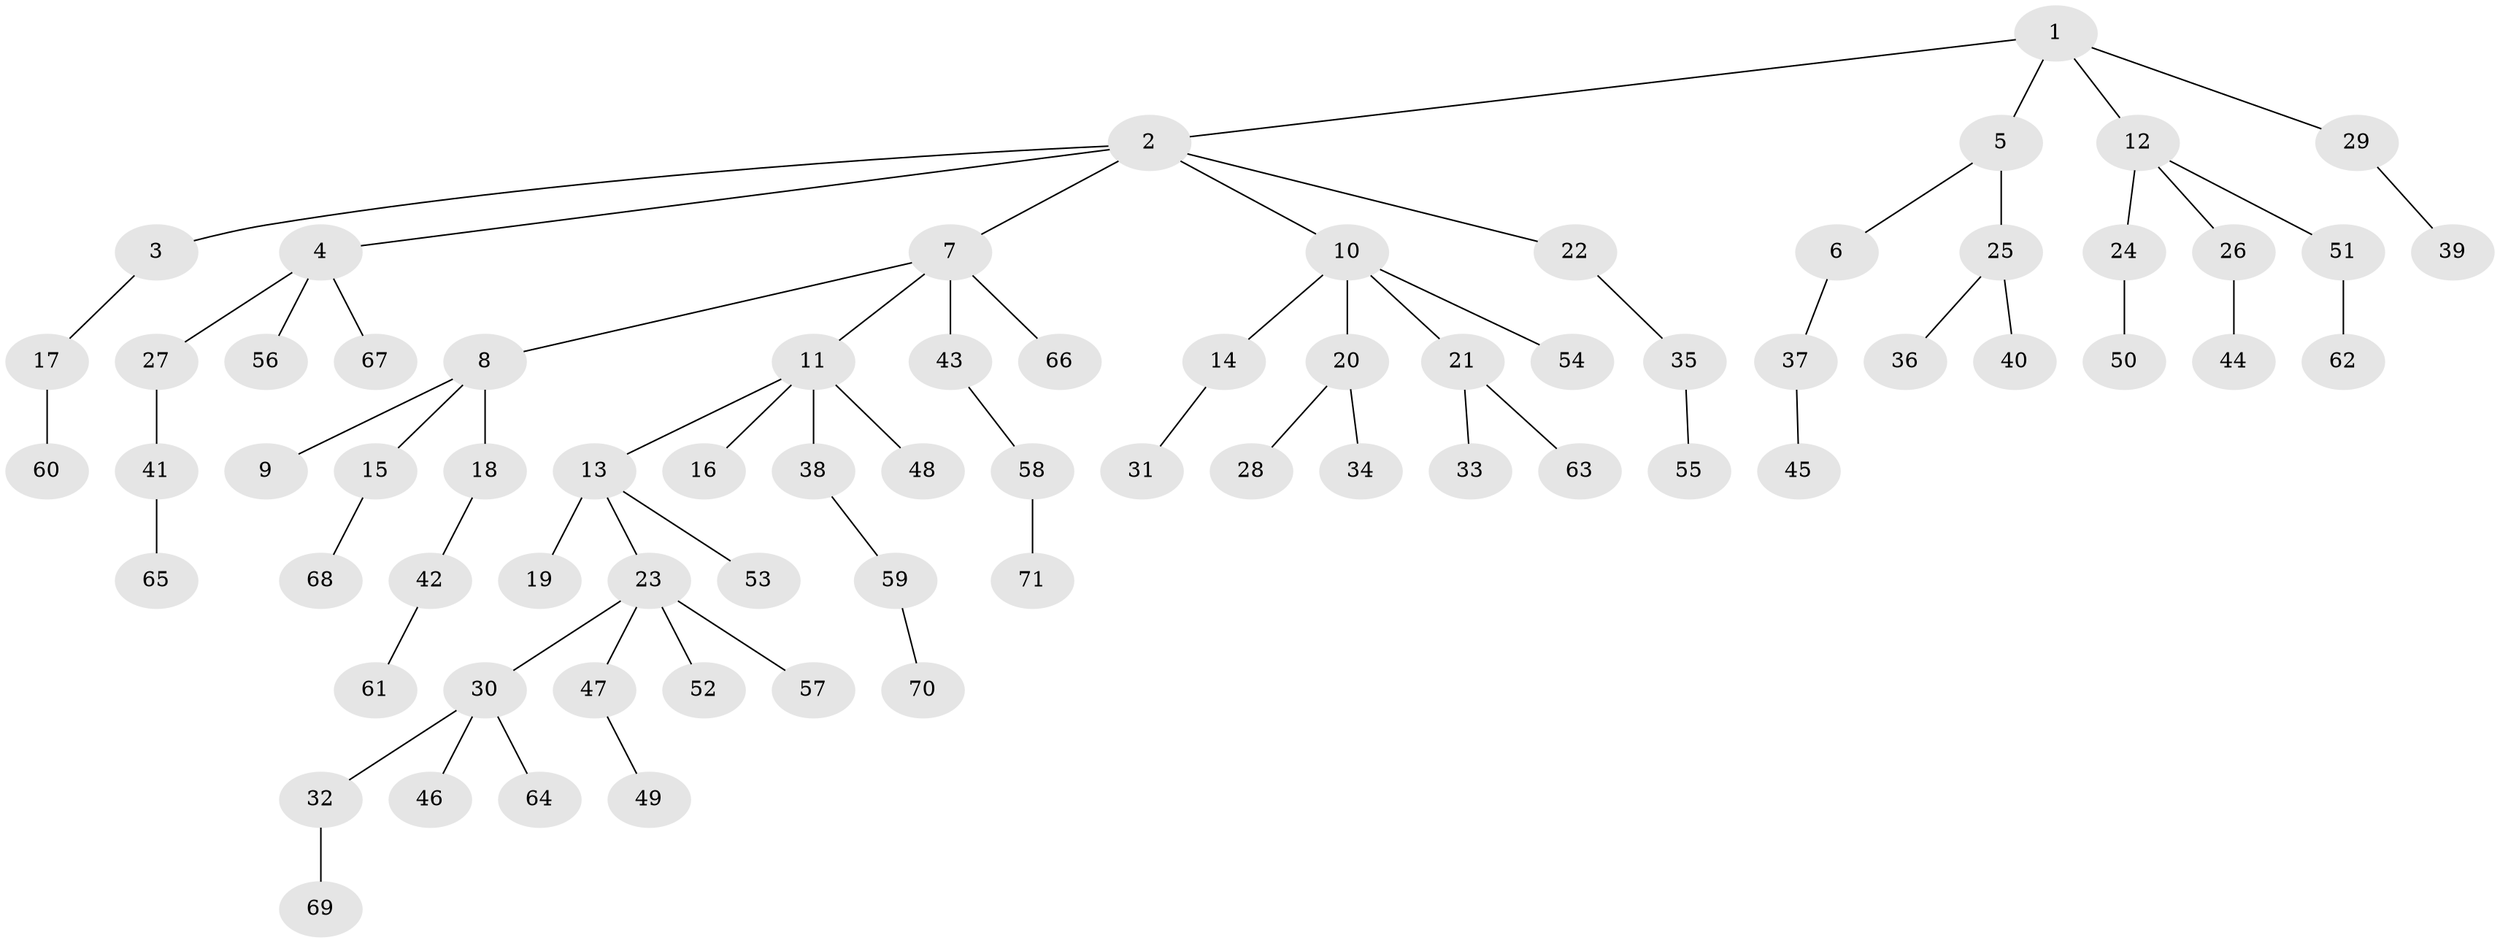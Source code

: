 // coarse degree distribution, {4: 0.05555555555555555, 3: 0.1388888888888889, 6: 0.05555555555555555, 2: 0.2222222222222222, 1: 0.5277777777777778}
// Generated by graph-tools (version 1.1) at 2025/37/03/04/25 23:37:18]
// undirected, 71 vertices, 70 edges
graph export_dot {
  node [color=gray90,style=filled];
  1;
  2;
  3;
  4;
  5;
  6;
  7;
  8;
  9;
  10;
  11;
  12;
  13;
  14;
  15;
  16;
  17;
  18;
  19;
  20;
  21;
  22;
  23;
  24;
  25;
  26;
  27;
  28;
  29;
  30;
  31;
  32;
  33;
  34;
  35;
  36;
  37;
  38;
  39;
  40;
  41;
  42;
  43;
  44;
  45;
  46;
  47;
  48;
  49;
  50;
  51;
  52;
  53;
  54;
  55;
  56;
  57;
  58;
  59;
  60;
  61;
  62;
  63;
  64;
  65;
  66;
  67;
  68;
  69;
  70;
  71;
  1 -- 2;
  1 -- 5;
  1 -- 12;
  1 -- 29;
  2 -- 3;
  2 -- 4;
  2 -- 7;
  2 -- 10;
  2 -- 22;
  3 -- 17;
  4 -- 27;
  4 -- 56;
  4 -- 67;
  5 -- 6;
  5 -- 25;
  6 -- 37;
  7 -- 8;
  7 -- 11;
  7 -- 43;
  7 -- 66;
  8 -- 9;
  8 -- 15;
  8 -- 18;
  10 -- 14;
  10 -- 20;
  10 -- 21;
  10 -- 54;
  11 -- 13;
  11 -- 16;
  11 -- 38;
  11 -- 48;
  12 -- 24;
  12 -- 26;
  12 -- 51;
  13 -- 19;
  13 -- 23;
  13 -- 53;
  14 -- 31;
  15 -- 68;
  17 -- 60;
  18 -- 42;
  20 -- 28;
  20 -- 34;
  21 -- 33;
  21 -- 63;
  22 -- 35;
  23 -- 30;
  23 -- 47;
  23 -- 52;
  23 -- 57;
  24 -- 50;
  25 -- 36;
  25 -- 40;
  26 -- 44;
  27 -- 41;
  29 -- 39;
  30 -- 32;
  30 -- 46;
  30 -- 64;
  32 -- 69;
  35 -- 55;
  37 -- 45;
  38 -- 59;
  41 -- 65;
  42 -- 61;
  43 -- 58;
  47 -- 49;
  51 -- 62;
  58 -- 71;
  59 -- 70;
}
